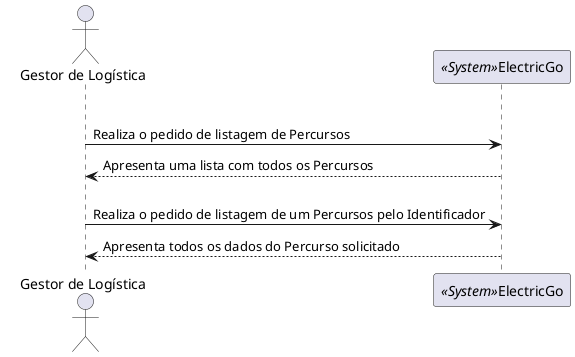 @startuml
actor "Gestor de Logística" as A
participant "<i><<System>></i>ElectricGo" as S

alt Listar todos os Percursos

	A -> S: Realiza o pedido de listagem de Percursos
	S --> A: Apresenta uma lista com todos os Percursos

else Listar um Percurso por Identificador

	A -> S: Realiza o pedido de listagem de um Percursos pelo Identificador
	S --> A: Apresenta todos os dados do Percurso solicitado

@enduml
